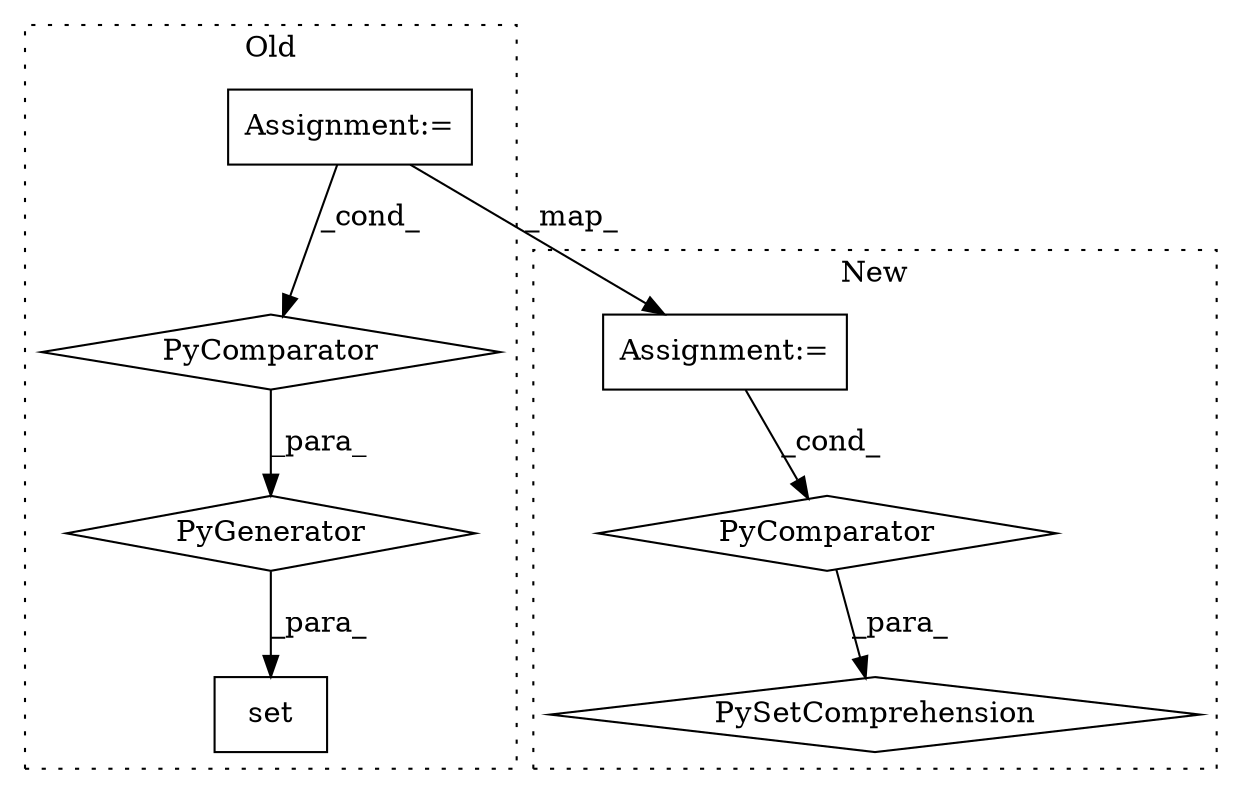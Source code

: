 digraph G {
subgraph cluster0 {
1 [label="PyGenerator" a="107" s="1028" l="125" shape="diamond"];
3 [label="set" a="32" s="1015,1153" l="13,-3" shape="box"];
4 [label="PyComparator" a="113" s="1090" l="57" shape="diamond"];
6 [label="Assignment:=" a="7" s="1090" l="57" shape="box"];
label = "Old";
style="dotted";
}
subgraph cluster1 {
2 [label="PySetComprehension" a="111" s="1053" l="142" shape="diamond"];
5 [label="PyComparator" a="113" s="1130" l="57" shape="diamond"];
7 [label="Assignment:=" a="7" s="1130" l="57" shape="box"];
label = "New";
style="dotted";
}
1 -> 3 [label="_para_"];
4 -> 1 [label="_para_"];
5 -> 2 [label="_para_"];
6 -> 7 [label="_map_"];
6 -> 4 [label="_cond_"];
7 -> 5 [label="_cond_"];
}